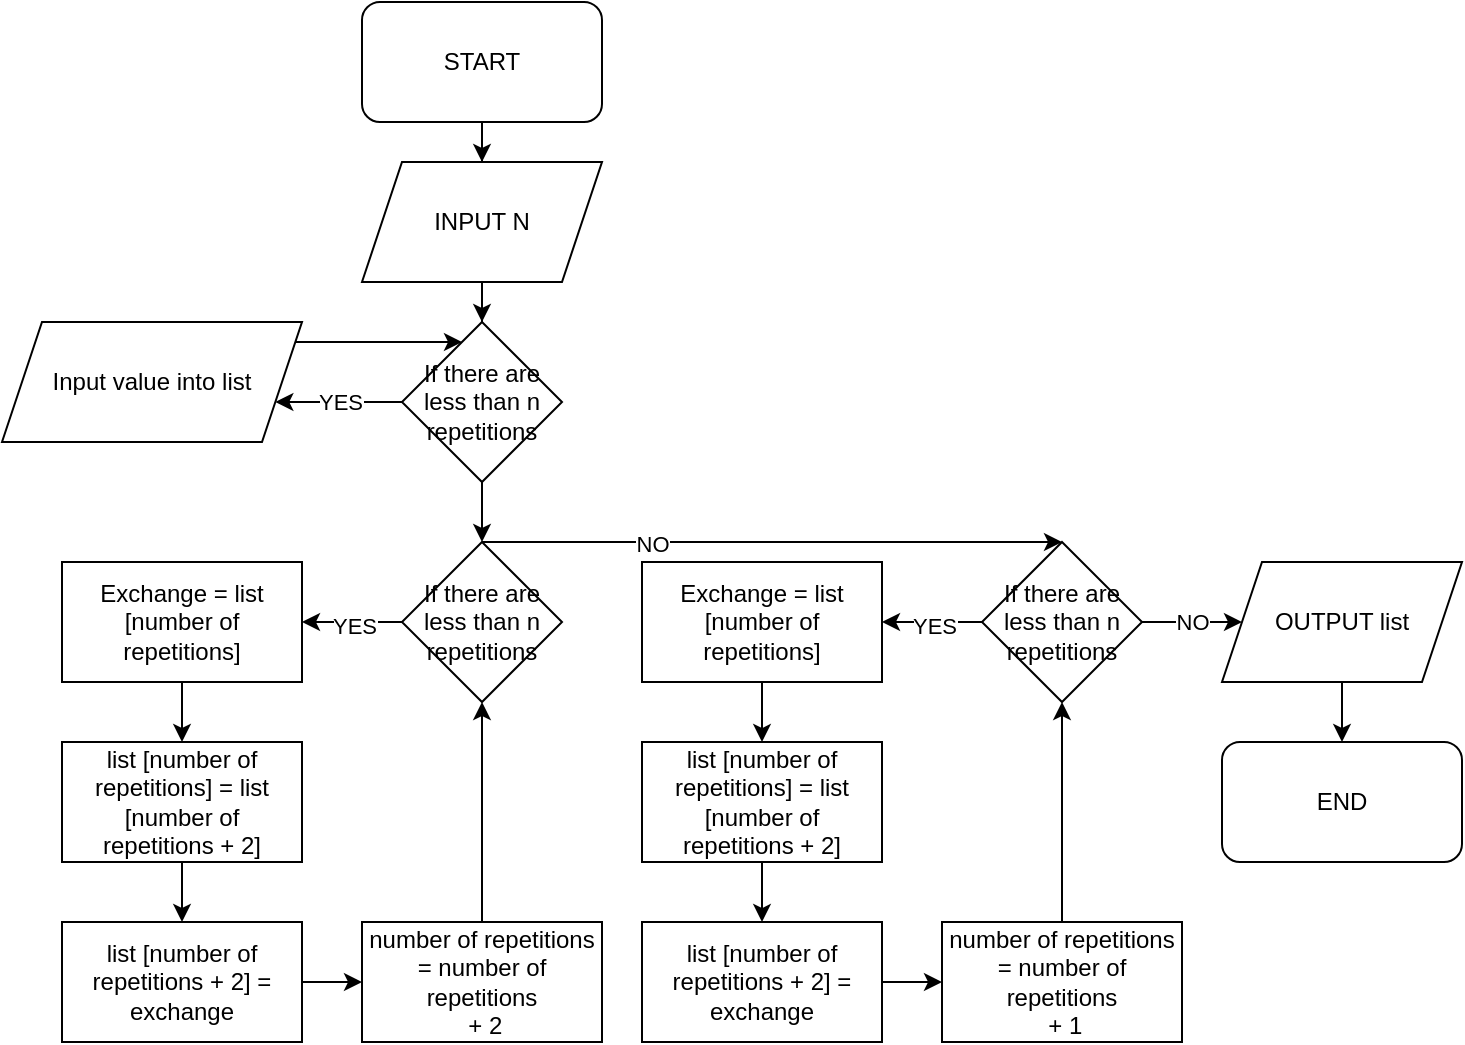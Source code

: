 <mxfile version="15.5.4" type="embed"><diagram id="23iRSUPoRavnBvh4doch" name="Page-1"><mxGraphModel dx="1127" dy="580" grid="1" gridSize="10" guides="1" tooltips="1" connect="1" arrows="1" fold="1" page="1" pageScale="1" pageWidth="827" pageHeight="1169" math="0" shadow="0"><root><mxCell id="0"/><mxCell id="1" parent="0"/><mxCell id="10" style="edgeStyle=orthogonalEdgeStyle;rounded=0;orthogonalLoop=1;jettySize=auto;html=1;" parent="1" source="2" target="4" edge="1"><mxGeometry relative="1" as="geometry"/></mxCell><mxCell id="2" value="START" style="rounded=1;whiteSpace=wrap;html=1;" parent="1" vertex="1"><mxGeometry x="200" y="40" width="120" height="60" as="geometry"/></mxCell><mxCell id="3" value="END" style="rounded=1;whiteSpace=wrap;html=1;" parent="1" vertex="1"><mxGeometry x="630" y="410" width="120" height="60" as="geometry"/></mxCell><mxCell id="11" style="edgeStyle=orthogonalEdgeStyle;rounded=0;orthogonalLoop=1;jettySize=auto;html=1;entryX=0.5;entryY=0;entryDx=0;entryDy=0;" parent="1" source="4" target="7" edge="1"><mxGeometry relative="1" as="geometry"/></mxCell><mxCell id="4" value="INPUT N" style="shape=parallelogram;perimeter=parallelogramPerimeter;whiteSpace=wrap;html=1;fixedSize=1;" parent="1" vertex="1"><mxGeometry x="200" y="120" width="120" height="60" as="geometry"/></mxCell><mxCell id="6" value="YES" style="edgeStyle=orthogonalEdgeStyle;rounded=0;orthogonalLoop=1;jettySize=auto;html=1;" parent="1" source="7" target="9" edge="1"><mxGeometry relative="1" as="geometry"><Array as="points"><mxPoint x="170" y="240"/><mxPoint x="170" y="240"/></Array></mxGeometry></mxCell><mxCell id="22" style="edgeStyle=orthogonalEdgeStyle;rounded=0;orthogonalLoop=1;jettySize=auto;html=1;" parent="1" source="7" target="14" edge="1"><mxGeometry relative="1" as="geometry"/></mxCell><mxCell id="7" value="If there are less than n repetitions" style="rhombus;whiteSpace=wrap;html=1;" parent="1" vertex="1"><mxGeometry x="220" y="200" width="80" height="80" as="geometry"/></mxCell><mxCell id="8" style="edgeStyle=orthogonalEdgeStyle;rounded=0;orthogonalLoop=1;jettySize=auto;html=1;" parent="1" source="9" target="7" edge="1"><mxGeometry relative="1" as="geometry"><Array as="points"><mxPoint x="190" y="210"/><mxPoint x="190" y="210"/></Array></mxGeometry></mxCell><mxCell id="9" value="Input value into list" style="shape=parallelogram;perimeter=parallelogramPerimeter;whiteSpace=wrap;html=1;fixedSize=1;" parent="1" vertex="1"><mxGeometry x="20" y="200" width="150" height="60" as="geometry"/></mxCell><mxCell id="24" value="" style="edgeStyle=orthogonalEdgeStyle;rounded=0;orthogonalLoop=1;jettySize=auto;html=1;" parent="1" source="14" target="23" edge="1"><mxGeometry relative="1" as="geometry"/></mxCell><mxCell id="25" value="YES" style="edgeLabel;html=1;align=center;verticalAlign=middle;resizable=0;points=[];" parent="24" vertex="1" connectable="0"><mxGeometry x="-0.025" y="2" relative="1" as="geometry"><mxPoint as="offset"/></mxGeometry></mxCell><mxCell id="44" style="edgeStyle=orthogonalEdgeStyle;rounded=0;orthogonalLoop=1;jettySize=auto;html=1;" parent="1" source="14" target="35" edge="1"><mxGeometry relative="1" as="geometry"><Array as="points"><mxPoint x="410" y="310"/><mxPoint x="410" y="310"/></Array></mxGeometry></mxCell><mxCell id="45" value="NO" style="edgeLabel;html=1;align=center;verticalAlign=middle;resizable=0;points=[];" parent="44" vertex="1" connectable="0"><mxGeometry x="-0.414" y="-1" relative="1" as="geometry"><mxPoint as="offset"/></mxGeometry></mxCell><mxCell id="14" value="If there are less than n repetitions" style="rhombus;whiteSpace=wrap;html=1;" parent="1" vertex="1"><mxGeometry x="220" y="310" width="80" height="80" as="geometry"/></mxCell><mxCell id="27" value="" style="edgeStyle=orthogonalEdgeStyle;rounded=0;orthogonalLoop=1;jettySize=auto;html=1;" parent="1" source="23" target="26" edge="1"><mxGeometry relative="1" as="geometry"/></mxCell><mxCell id="23" value="Exchange = list [number of repetitions]" style="whiteSpace=wrap;html=1;" parent="1" vertex="1"><mxGeometry x="50" y="320" width="120" height="60" as="geometry"/></mxCell><mxCell id="29" value="" style="edgeStyle=orthogonalEdgeStyle;rounded=0;orthogonalLoop=1;jettySize=auto;html=1;" parent="1" source="26" target="28" edge="1"><mxGeometry relative="1" as="geometry"/></mxCell><mxCell id="26" value="list [number of repetitions] = list [number of repetitions&amp;nbsp;+ 2]" style="whiteSpace=wrap;html=1;" parent="1" vertex="1"><mxGeometry x="50" y="410" width="120" height="60" as="geometry"/></mxCell><mxCell id="31" value="" style="edgeStyle=orthogonalEdgeStyle;rounded=0;orthogonalLoop=1;jettySize=auto;html=1;" parent="1" source="28" target="30" edge="1"><mxGeometry relative="1" as="geometry"/></mxCell><mxCell id="28" value="list [number of repetitions + 2] = exchange" style="whiteSpace=wrap;html=1;" parent="1" vertex="1"><mxGeometry x="50" y="500" width="120" height="60" as="geometry"/></mxCell><mxCell id="32" style="edgeStyle=orthogonalEdgeStyle;rounded=0;orthogonalLoop=1;jettySize=auto;html=1;" parent="1" source="30" target="14" edge="1"><mxGeometry relative="1" as="geometry"/></mxCell><mxCell id="30" value="number of repetitions = number of repetitions&lt;br&gt;&amp;nbsp;+ 2" style="whiteSpace=wrap;html=1;" parent="1" vertex="1"><mxGeometry x="200" y="500" width="120" height="60" as="geometry"/></mxCell><mxCell id="33" value="" style="edgeStyle=orthogonalEdgeStyle;rounded=0;orthogonalLoop=1;jettySize=auto;html=1;" parent="1" source="35" target="37" edge="1"><mxGeometry relative="1" as="geometry"/></mxCell><mxCell id="34" value="YES" style="edgeLabel;html=1;align=center;verticalAlign=middle;resizable=0;points=[];" parent="33" vertex="1" connectable="0"><mxGeometry x="-0.025" y="2" relative="1" as="geometry"><mxPoint as="offset"/></mxGeometry></mxCell><mxCell id="58" value="NO" style="edgeStyle=orthogonalEdgeStyle;rounded=0;orthogonalLoop=1;jettySize=auto;html=1;" parent="1" source="35" target="57" edge="1"><mxGeometry relative="1" as="geometry"/></mxCell><mxCell id="35" value="If there are less than n repetitions" style="rhombus;whiteSpace=wrap;html=1;" parent="1" vertex="1"><mxGeometry x="510" y="310" width="80" height="80" as="geometry"/></mxCell><mxCell id="36" value="" style="edgeStyle=orthogonalEdgeStyle;rounded=0;orthogonalLoop=1;jettySize=auto;html=1;" parent="1" source="37" target="39" edge="1"><mxGeometry relative="1" as="geometry"/></mxCell><mxCell id="37" value="Exchange = list [number of repetitions]" style="whiteSpace=wrap;html=1;" parent="1" vertex="1"><mxGeometry x="340" y="320" width="120" height="60" as="geometry"/></mxCell><mxCell id="38" value="" style="edgeStyle=orthogonalEdgeStyle;rounded=0;orthogonalLoop=1;jettySize=auto;html=1;" parent="1" source="39" target="41" edge="1"><mxGeometry relative="1" as="geometry"/></mxCell><mxCell id="39" value="list [number of repetitions] = list [number of repetitions&amp;nbsp;+ 2]" style="whiteSpace=wrap;html=1;" parent="1" vertex="1"><mxGeometry x="340" y="410" width="120" height="60" as="geometry"/></mxCell><mxCell id="40" value="" style="edgeStyle=orthogonalEdgeStyle;rounded=0;orthogonalLoop=1;jettySize=auto;html=1;" parent="1" source="41" target="43" edge="1"><mxGeometry relative="1" as="geometry"/></mxCell><mxCell id="41" value="list [number of repetitions + 2] = exchange" style="whiteSpace=wrap;html=1;" parent="1" vertex="1"><mxGeometry x="340" y="500" width="120" height="60" as="geometry"/></mxCell><mxCell id="42" style="edgeStyle=orthogonalEdgeStyle;rounded=0;orthogonalLoop=1;jettySize=auto;html=1;" parent="1" source="43" target="35" edge="1"><mxGeometry relative="1" as="geometry"/></mxCell><mxCell id="43" value="number of repetitions = number of repetitions&lt;br&gt;&amp;nbsp;+ 1" style="whiteSpace=wrap;html=1;" parent="1" vertex="1"><mxGeometry x="490" y="500" width="120" height="60" as="geometry"/></mxCell><mxCell id="59" style="edgeStyle=orthogonalEdgeStyle;rounded=0;orthogonalLoop=1;jettySize=auto;html=1;" parent="1" source="57" target="3" edge="1"><mxGeometry relative="1" as="geometry"/></mxCell><mxCell id="57" value="OUTPUT list" style="shape=parallelogram;perimeter=parallelogramPerimeter;whiteSpace=wrap;html=1;fixedSize=1;" parent="1" vertex="1"><mxGeometry x="630" y="320" width="120" height="60" as="geometry"/></mxCell></root></mxGraphModel></diagram></mxfile>